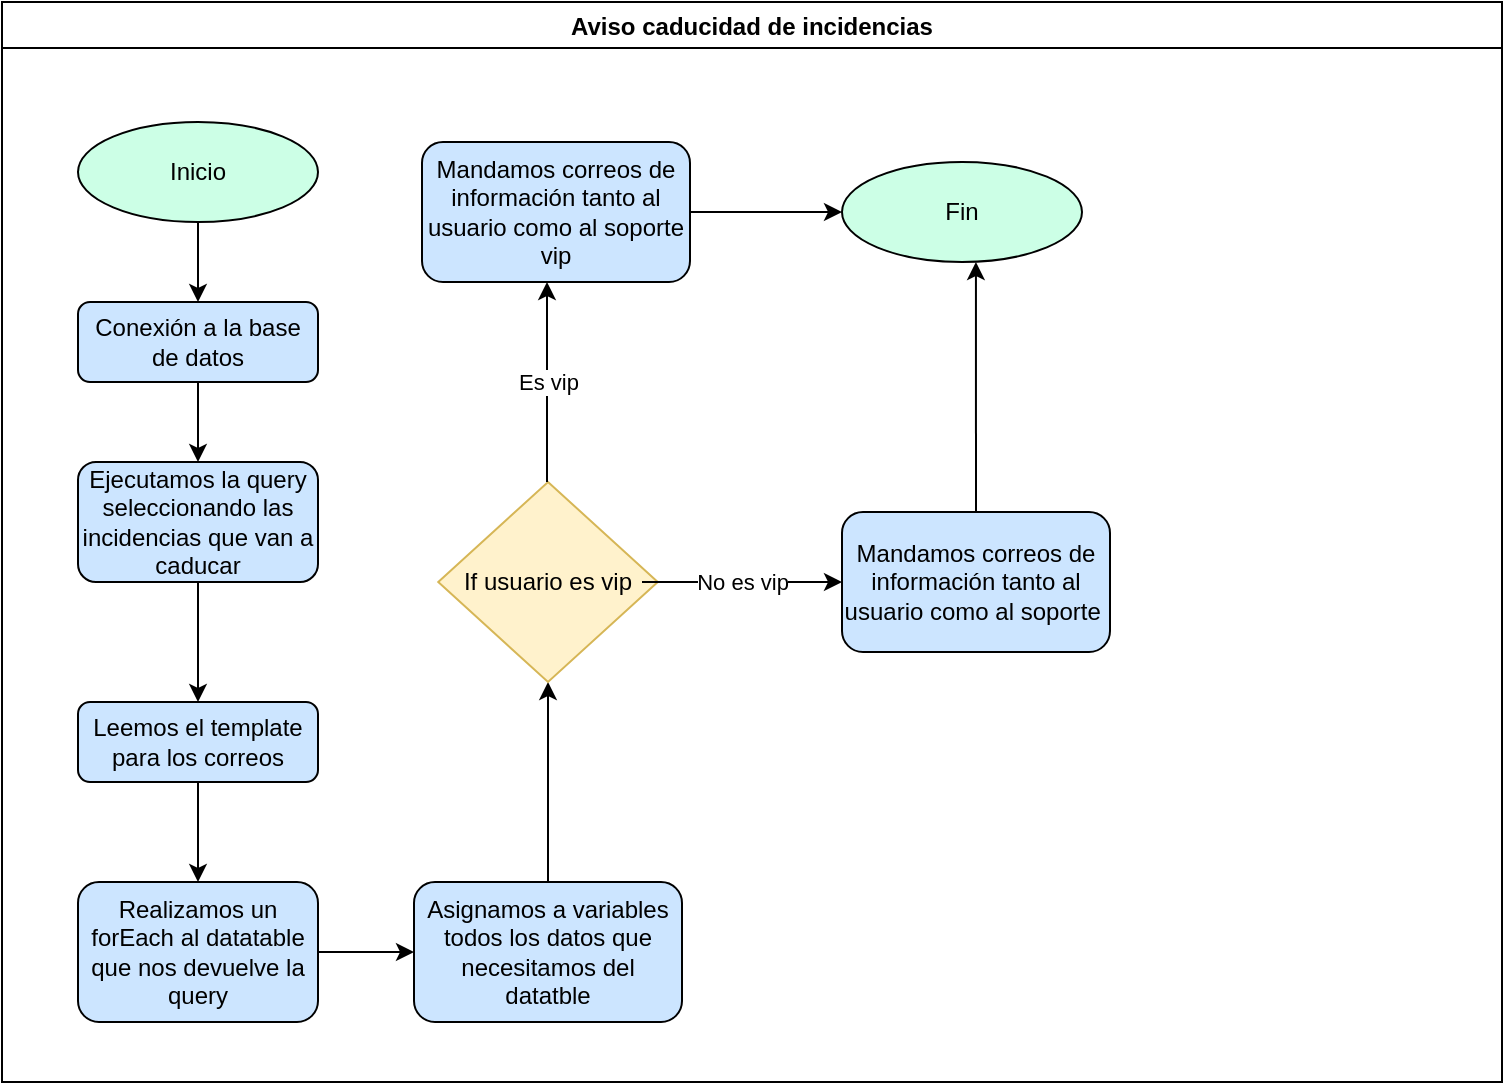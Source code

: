 <mxfile version="14.6.13" type="device"><diagram id="8-eLQ-vo1XEB--dAlqfL" name="Página-1"><mxGraphModel dx="2678" dy="592" grid="1" gridSize="10" guides="1" tooltips="1" connect="1" arrows="1" fold="1" page="1" pageScale="1" pageWidth="827" pageHeight="1169" math="0" shadow="0"><root><mxCell id="0"/><mxCell id="1" parent="0"/><mxCell id="3qBFrPvA6Na9llxEXzv--5" value="Aviso caducidad de incidencias" style="swimlane;" parent="1" vertex="1"><mxGeometry x="-1340" y="100" width="750" height="540" as="geometry"/></mxCell><mxCell id="h0UX9_JBWjjWPxAsGZl1-3" style="edgeStyle=orthogonalEdgeStyle;rounded=0;orthogonalLoop=1;jettySize=auto;html=1;exitX=0.5;exitY=1;exitDx=0;exitDy=0;entryX=0.5;entryY=0;entryDx=0;entryDy=0;" parent="3qBFrPvA6Na9llxEXzv--5" source="h0UX9_JBWjjWPxAsGZl1-1" target="h0UX9_JBWjjWPxAsGZl1-2" edge="1"><mxGeometry relative="1" as="geometry"/></mxCell><mxCell id="h0UX9_JBWjjWPxAsGZl1-1" value="Inicio" style="ellipse;whiteSpace=wrap;html=1;fillColor=#CCFFE6;" parent="3qBFrPvA6Na9llxEXzv--5" vertex="1"><mxGeometry x="38" y="60" width="120" height="50" as="geometry"/></mxCell><mxCell id="h0UX9_JBWjjWPxAsGZl1-6" style="edgeStyle=orthogonalEdgeStyle;rounded=0;orthogonalLoop=1;jettySize=auto;html=1;exitX=0.5;exitY=1;exitDx=0;exitDy=0;entryX=0.5;entryY=0;entryDx=0;entryDy=0;" parent="3qBFrPvA6Na9llxEXzv--5" source="h0UX9_JBWjjWPxAsGZl1-2" target="h0UX9_JBWjjWPxAsGZl1-4" edge="1"><mxGeometry relative="1" as="geometry"/></mxCell><mxCell id="h0UX9_JBWjjWPxAsGZl1-2" value="Conexión a la base de datos" style="rounded=1;whiteSpace=wrap;html=1;fillColor=#CCE5FF;" parent="3qBFrPvA6Na9llxEXzv--5" vertex="1"><mxGeometry x="38" y="150" width="120" height="40" as="geometry"/></mxCell><mxCell id="h0UX9_JBWjjWPxAsGZl1-8" style="edgeStyle=orthogonalEdgeStyle;rounded=0;orthogonalLoop=1;jettySize=auto;html=1;exitX=0.5;exitY=1;exitDx=0;exitDy=0;entryX=0.5;entryY=0;entryDx=0;entryDy=0;" parent="3qBFrPvA6Na9llxEXzv--5" source="h0UX9_JBWjjWPxAsGZl1-4" target="h0UX9_JBWjjWPxAsGZl1-7" edge="1"><mxGeometry relative="1" as="geometry"/></mxCell><mxCell id="h0UX9_JBWjjWPxAsGZl1-4" value="Ejecutamos la query seleccionando las incidencias que van a caducar" style="rounded=1;whiteSpace=wrap;html=1;fillColor=#CCE5FF;" parent="3qBFrPvA6Na9llxEXzv--5" vertex="1"><mxGeometry x="38" y="230" width="120" height="60" as="geometry"/></mxCell><mxCell id="h0UX9_JBWjjWPxAsGZl1-10" style="edgeStyle=orthogonalEdgeStyle;rounded=0;orthogonalLoop=1;jettySize=auto;html=1;exitX=0.5;exitY=1;exitDx=0;exitDy=0;entryX=0.5;entryY=0;entryDx=0;entryDy=0;" parent="3qBFrPvA6Na9llxEXzv--5" source="h0UX9_JBWjjWPxAsGZl1-7" target="h0UX9_JBWjjWPxAsGZl1-9" edge="1"><mxGeometry relative="1" as="geometry"/></mxCell><mxCell id="h0UX9_JBWjjWPxAsGZl1-7" value="Leemos el template para los correos" style="rounded=1;whiteSpace=wrap;html=1;fillColor=#CCE5FF;" parent="3qBFrPvA6Na9llxEXzv--5" vertex="1"><mxGeometry x="38" y="350" width="120" height="40" as="geometry"/></mxCell><mxCell id="v0ICKXNFu6dtyhbdAQiW-11" style="edgeStyle=orthogonalEdgeStyle;rounded=0;orthogonalLoop=1;jettySize=auto;html=1;exitX=1;exitY=0.5;exitDx=0;exitDy=0;entryX=0;entryY=0.5;entryDx=0;entryDy=0;" parent="3qBFrPvA6Na9llxEXzv--5" source="h0UX9_JBWjjWPxAsGZl1-9" target="v0ICKXNFu6dtyhbdAQiW-1" edge="1"><mxGeometry relative="1" as="geometry"/></mxCell><mxCell id="h0UX9_JBWjjWPxAsGZl1-9" value="Realizamos un forEach al datatable que nos devuelve la query" style="rounded=1;whiteSpace=wrap;html=1;fillColor=#CCE5FF;" parent="3qBFrPvA6Na9llxEXzv--5" vertex="1"><mxGeometry x="38" y="440" width="120" height="70" as="geometry"/></mxCell><mxCell id="Wuyx45UbhbYb70CO8bn9-9" value="Fin" style="ellipse;whiteSpace=wrap;html=1;fillColor=#CCFFE6;" parent="3qBFrPvA6Na9llxEXzv--5" vertex="1"><mxGeometry x="420" y="80" width="120" height="50" as="geometry"/></mxCell><mxCell id="fiIcuUHunvR-gbloCkuA-2" style="edgeStyle=orthogonalEdgeStyle;rounded=0;orthogonalLoop=1;jettySize=auto;html=1;entryX=0.5;entryY=1;entryDx=0;entryDy=0;" parent="3qBFrPvA6Na9llxEXzv--5" source="v0ICKXNFu6dtyhbdAQiW-1" target="fiIcuUHunvR-gbloCkuA-1" edge="1"><mxGeometry relative="1" as="geometry"/></mxCell><mxCell id="v0ICKXNFu6dtyhbdAQiW-1" value="Asignamos a variables todos los datos que necesitamos del datatble" style="rounded=1;whiteSpace=wrap;html=1;fillColor=#CCE5FF;" parent="3qBFrPvA6Na9llxEXzv--5" vertex="1"><mxGeometry x="206" y="440" width="134" height="70" as="geometry"/></mxCell><mxCell id="fiIcuUHunvR-gbloCkuA-1" value="If usuario es vip" style="rhombus;whiteSpace=wrap;html=1;fillColor=#fff2cc;strokeColor=#d6b656;" parent="3qBFrPvA6Na9llxEXzv--5" vertex="1"><mxGeometry x="218.13" y="240" width="109.75" height="100" as="geometry"/></mxCell><mxCell id="fiIcuUHunvR-gbloCkuA-3" value="" style="endArrow=classic;html=1;" parent="3qBFrPvA6Na9llxEXzv--5" edge="1"><mxGeometry relative="1" as="geometry"><mxPoint x="272.5" y="240" as="sourcePoint"/><mxPoint x="272.5" y="140" as="targetPoint"/></mxGeometry></mxCell><mxCell id="fiIcuUHunvR-gbloCkuA-4" value="Es vip" style="edgeLabel;resizable=0;html=1;align=center;verticalAlign=middle;" parent="fiIcuUHunvR-gbloCkuA-3" connectable="0" vertex="1"><mxGeometry relative="1" as="geometry"/></mxCell><mxCell id="fiIcuUHunvR-gbloCkuA-7" style="edgeStyle=orthogonalEdgeStyle;rounded=0;orthogonalLoop=1;jettySize=auto;html=1;exitX=1;exitY=0.5;exitDx=0;exitDy=0;entryX=0;entryY=0.5;entryDx=0;entryDy=0;" parent="3qBFrPvA6Na9llxEXzv--5" source="fiIcuUHunvR-gbloCkuA-5" target="Wuyx45UbhbYb70CO8bn9-9" edge="1"><mxGeometry relative="1" as="geometry"/></mxCell><mxCell id="fiIcuUHunvR-gbloCkuA-5" value="Mandamos correos de información tanto al usuario como al soporte vip" style="rounded=1;whiteSpace=wrap;html=1;fillColor=#CCE5FF;" parent="3qBFrPvA6Na9llxEXzv--5" vertex="1"><mxGeometry x="210" y="70" width="134" height="70" as="geometry"/></mxCell><mxCell id="fiIcuUHunvR-gbloCkuA-10" style="edgeStyle=orthogonalEdgeStyle;rounded=0;orthogonalLoop=1;jettySize=auto;html=1;exitX=0.5;exitY=0;exitDx=0;exitDy=0;entryX=0.558;entryY=1;entryDx=0;entryDy=0;entryPerimeter=0;" parent="3qBFrPvA6Na9llxEXzv--5" source="fiIcuUHunvR-gbloCkuA-6" target="Wuyx45UbhbYb70CO8bn9-9" edge="1"><mxGeometry relative="1" as="geometry"/></mxCell><mxCell id="fiIcuUHunvR-gbloCkuA-6" value="Mandamos correos de información tanto al usuario como al soporte&amp;nbsp;" style="rounded=1;whiteSpace=wrap;html=1;fillColor=#CCE5FF;" parent="3qBFrPvA6Na9llxEXzv--5" vertex="1"><mxGeometry x="420" y="255" width="134" height="70" as="geometry"/></mxCell><mxCell id="zUVHH0CjK92QpdbADo_9-3" value="" style="endArrow=classic;html=1;" parent="3qBFrPvA6Na9llxEXzv--5" edge="1"><mxGeometry relative="1" as="geometry"><mxPoint x="320" y="290" as="sourcePoint"/><mxPoint x="420" y="290" as="targetPoint"/></mxGeometry></mxCell><mxCell id="zUVHH0CjK92QpdbADo_9-4" value="No es vip" style="edgeLabel;resizable=0;html=1;align=center;verticalAlign=middle;" parent="zUVHH0CjK92QpdbADo_9-3" connectable="0" vertex="1"><mxGeometry relative="1" as="geometry"/></mxCell></root></mxGraphModel></diagram></mxfile>